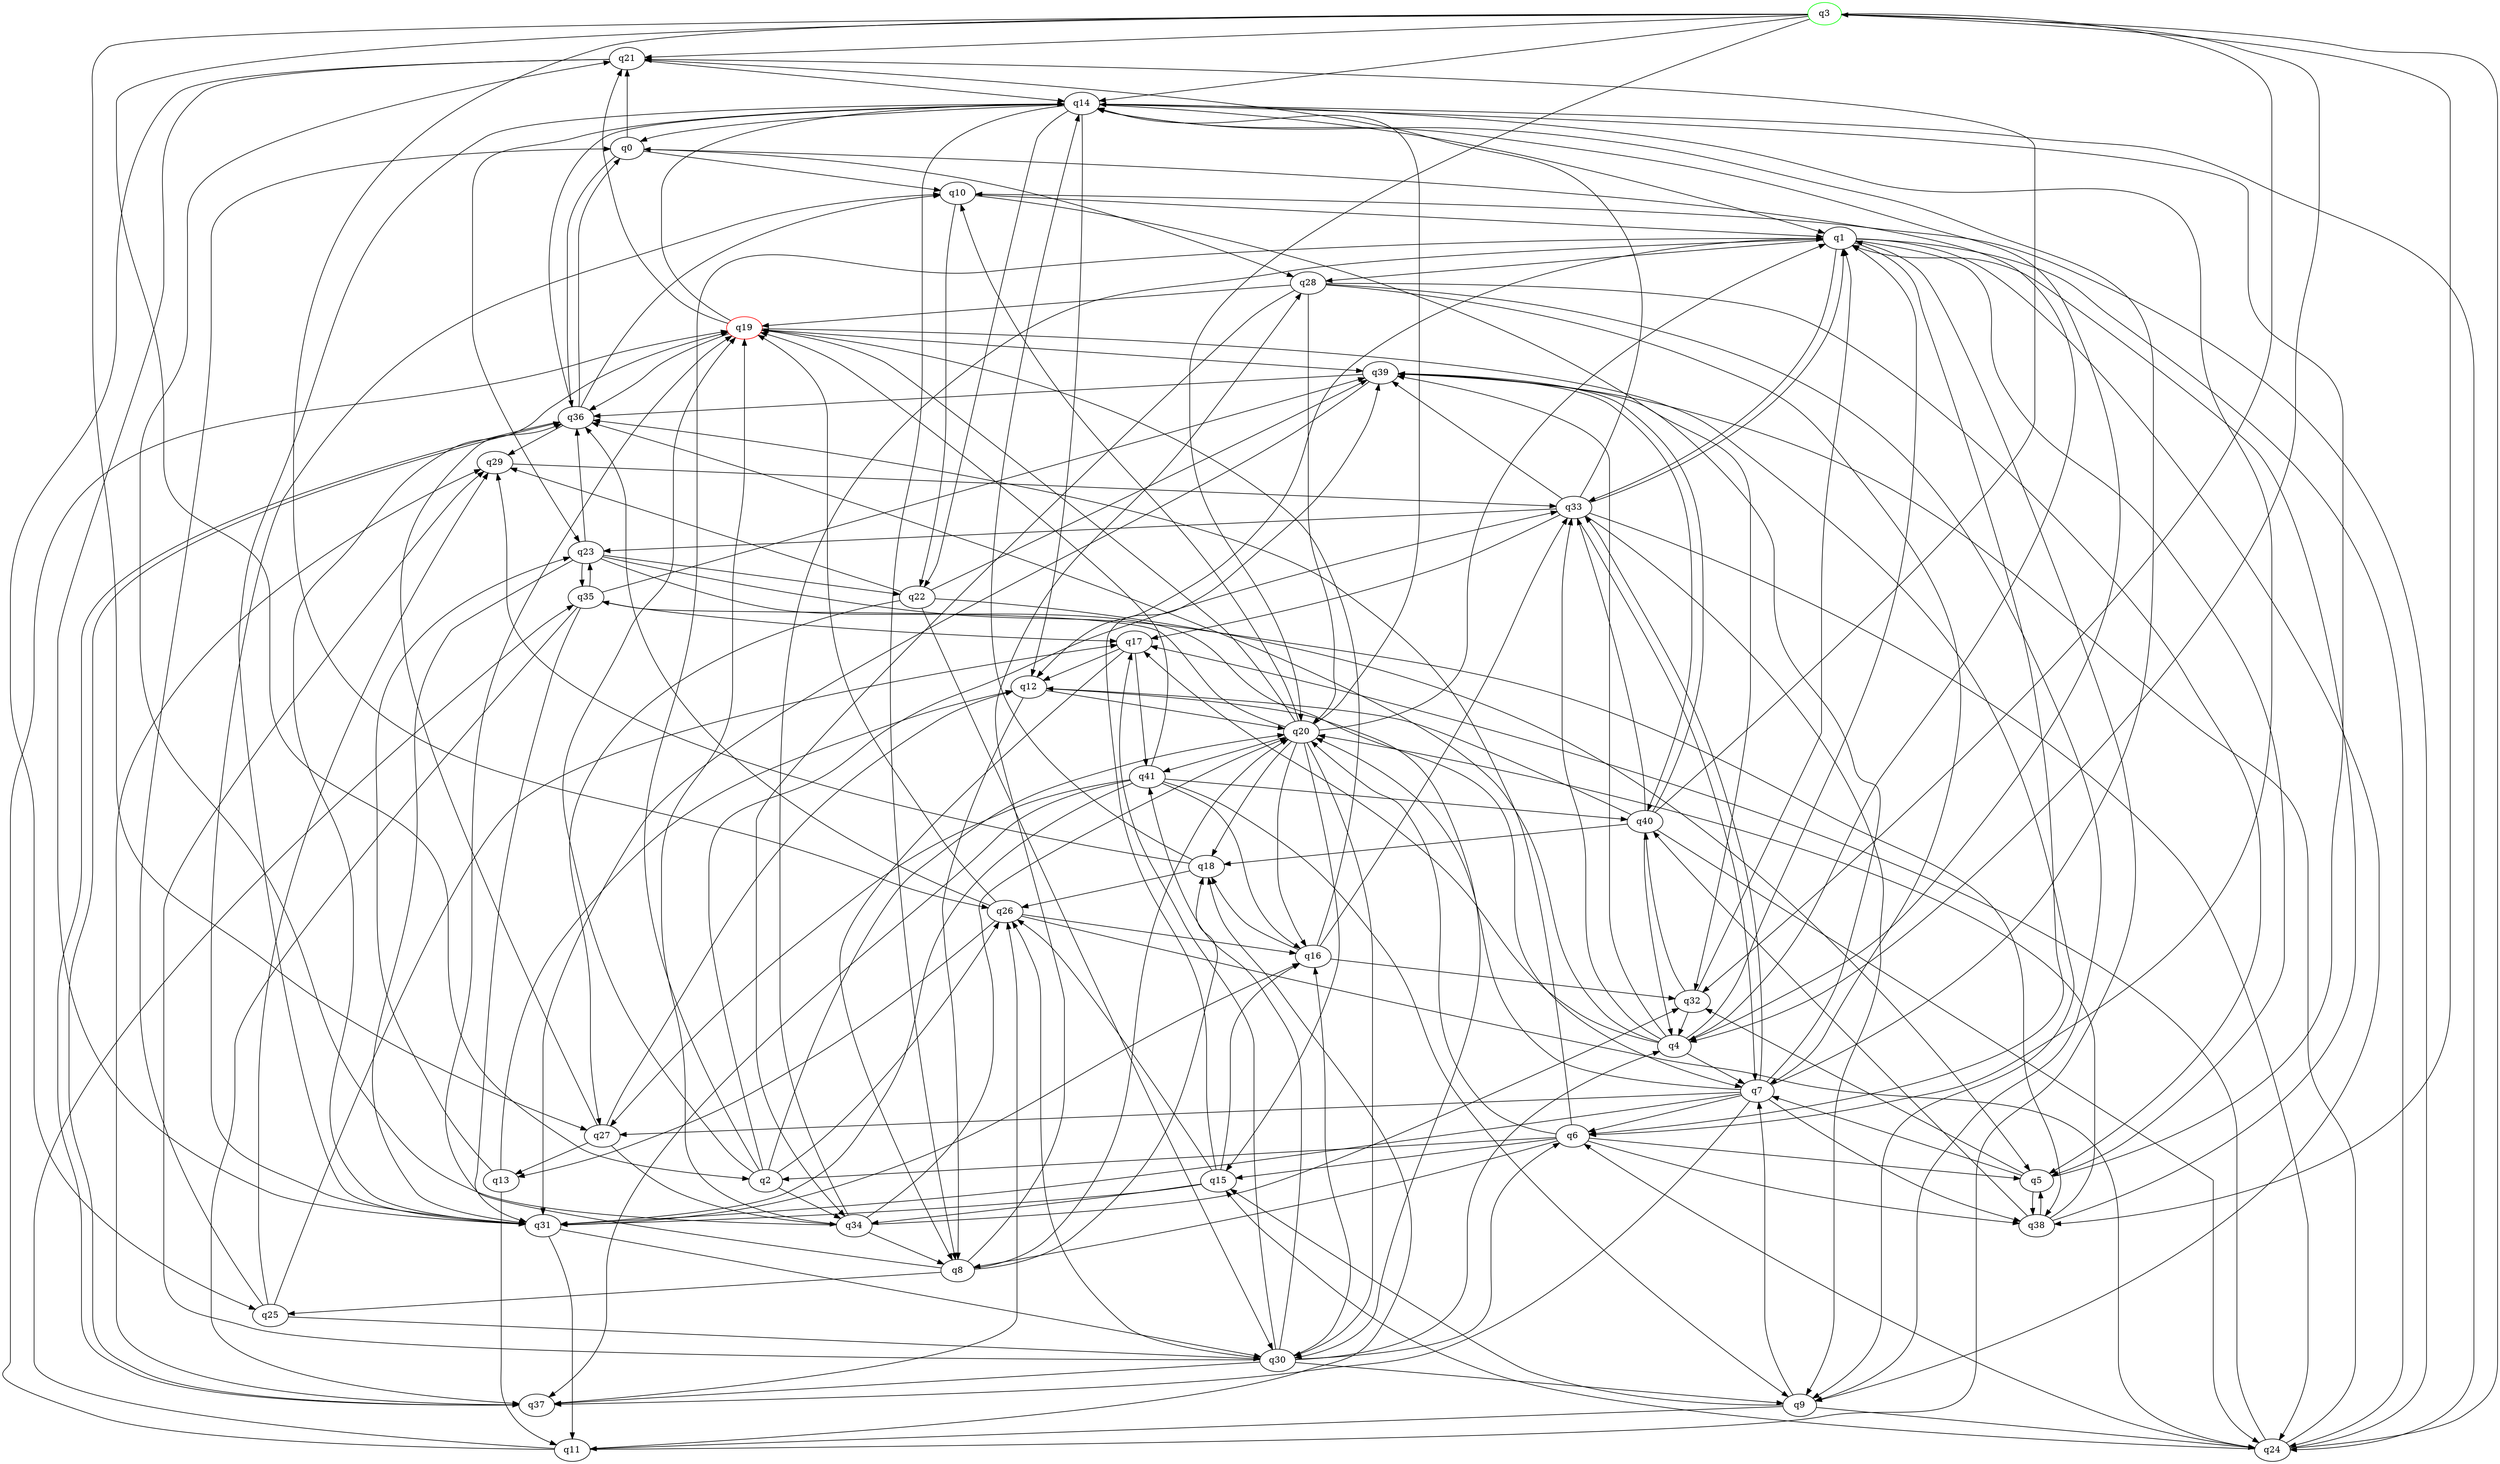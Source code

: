 digraph A{
q3 [initial=1,color=green];
q19 [final=1,color=red];
q0 -> q10;
q0 -> q21;
q0 -> q28;
q0 -> q36;
q1 -> q5;
q1 -> q6;
q1 -> q9;
q1 -> q12;
q1 -> q24;
q1 -> q28;
q1 -> q33;
q2 -> q1;
q2 -> q19;
q2 -> q20;
q2 -> q26;
q2 -> q33;
q2 -> q34;
q3 -> q2;
q3 -> q4;
q3 -> q14;
q3 -> q20;
q3 -> q21;
q3 -> q26;
q3 -> q27;
q3 -> q32;
q3 -> q38;
q4 -> q0;
q4 -> q1;
q4 -> q7;
q4 -> q17;
q4 -> q33;
q4 -> q36;
q4 -> q39;
q5 -> q7;
q5 -> q14;
q5 -> q32;
q5 -> q38;
q6 -> q2;
q6 -> q5;
q6 -> q8;
q6 -> q15;
q6 -> q20;
q6 -> q36;
q6 -> q38;
q7 -> q6;
q7 -> q14;
q7 -> q20;
q7 -> q27;
q7 -> q31;
q7 -> q33;
q7 -> q37;
q7 -> q38;
q7 -> q39;
q8 -> q18;
q8 -> q19;
q8 -> q20;
q8 -> q25;
q8 -> q28;
q9 -> q7;
q9 -> q11;
q9 -> q15;
q9 -> q24;
q10 -> q1;
q10 -> q22;
q10 -> q32;
q11 -> q1;
q11 -> q18;
q11 -> q19;
q11 -> q35;
q12 -> q8;
q12 -> q20;
q12 -> q30;
q13 -> q11;
q13 -> q12;
q13 -> q23;
q14 -> q0;
q14 -> q1;
q14 -> q4;
q14 -> q6;
q14 -> q8;
q14 -> q12;
q14 -> q22;
q14 -> q23;
q14 -> q24;
q14 -> q31;
q15 -> q16;
q15 -> q26;
q15 -> q31;
q15 -> q34;
q15 -> q39;
q16 -> q18;
q16 -> q19;
q16 -> q32;
q16 -> q33;
q17 -> q8;
q17 -> q12;
q17 -> q41;
q18 -> q14;
q18 -> q26;
q18 -> q29;
q19 -> q9;
q19 -> q14;
q19 -> q21;
q19 -> q36;
q19 -> q39;
q20 -> q1;
q20 -> q10;
q20 -> q14;
q20 -> q15;
q20 -> q16;
q20 -> q18;
q20 -> q19;
q20 -> q30;
q20 -> q35;
q20 -> q41;
q21 -> q14;
q21 -> q25;
q21 -> q31;
q22 -> q5;
q22 -> q27;
q22 -> q29;
q22 -> q30;
q22 -> q39;
q23 -> q7;
q23 -> q22;
q23 -> q31;
q23 -> q35;
q23 -> q36;
q23 -> q38;
q24 -> q3;
q24 -> q6;
q24 -> q10;
q24 -> q15;
q24 -> q17;
q24 -> q39;
q25 -> q0;
q25 -> q17;
q25 -> q29;
q25 -> q30;
q26 -> q13;
q26 -> q16;
q26 -> q19;
q26 -> q24;
q26 -> q36;
q27 -> q12;
q27 -> q13;
q27 -> q34;
q27 -> q36;
q28 -> q5;
q28 -> q7;
q28 -> q9;
q28 -> q19;
q28 -> q20;
q28 -> q34;
q29 -> q33;
q30 -> q4;
q30 -> q6;
q30 -> q9;
q30 -> q16;
q30 -> q17;
q30 -> q26;
q30 -> q29;
q30 -> q37;
q30 -> q41;
q31 -> q10;
q31 -> q11;
q31 -> q16;
q31 -> q19;
q31 -> q30;
q32 -> q1;
q32 -> q4;
q32 -> q40;
q33 -> q1;
q33 -> q7;
q33 -> q9;
q33 -> q17;
q33 -> q21;
q33 -> q23;
q33 -> q24;
q33 -> q39;
q34 -> q1;
q34 -> q8;
q34 -> q19;
q34 -> q20;
q34 -> q21;
q34 -> q32;
q35 -> q17;
q35 -> q23;
q35 -> q31;
q35 -> q37;
q35 -> q39;
q36 -> q0;
q36 -> q10;
q36 -> q14;
q36 -> q29;
q36 -> q37;
q37 -> q26;
q37 -> q29;
q37 -> q36;
q38 -> q1;
q38 -> q5;
q38 -> q20;
q38 -> q40;
q39 -> q31;
q39 -> q36;
q39 -> q40;
q40 -> q4;
q40 -> q12;
q40 -> q18;
q40 -> q21;
q40 -> q24;
q40 -> q33;
q40 -> q39;
q41 -> q9;
q41 -> q16;
q41 -> q19;
q41 -> q27;
q41 -> q31;
q41 -> q37;
q41 -> q40;
}